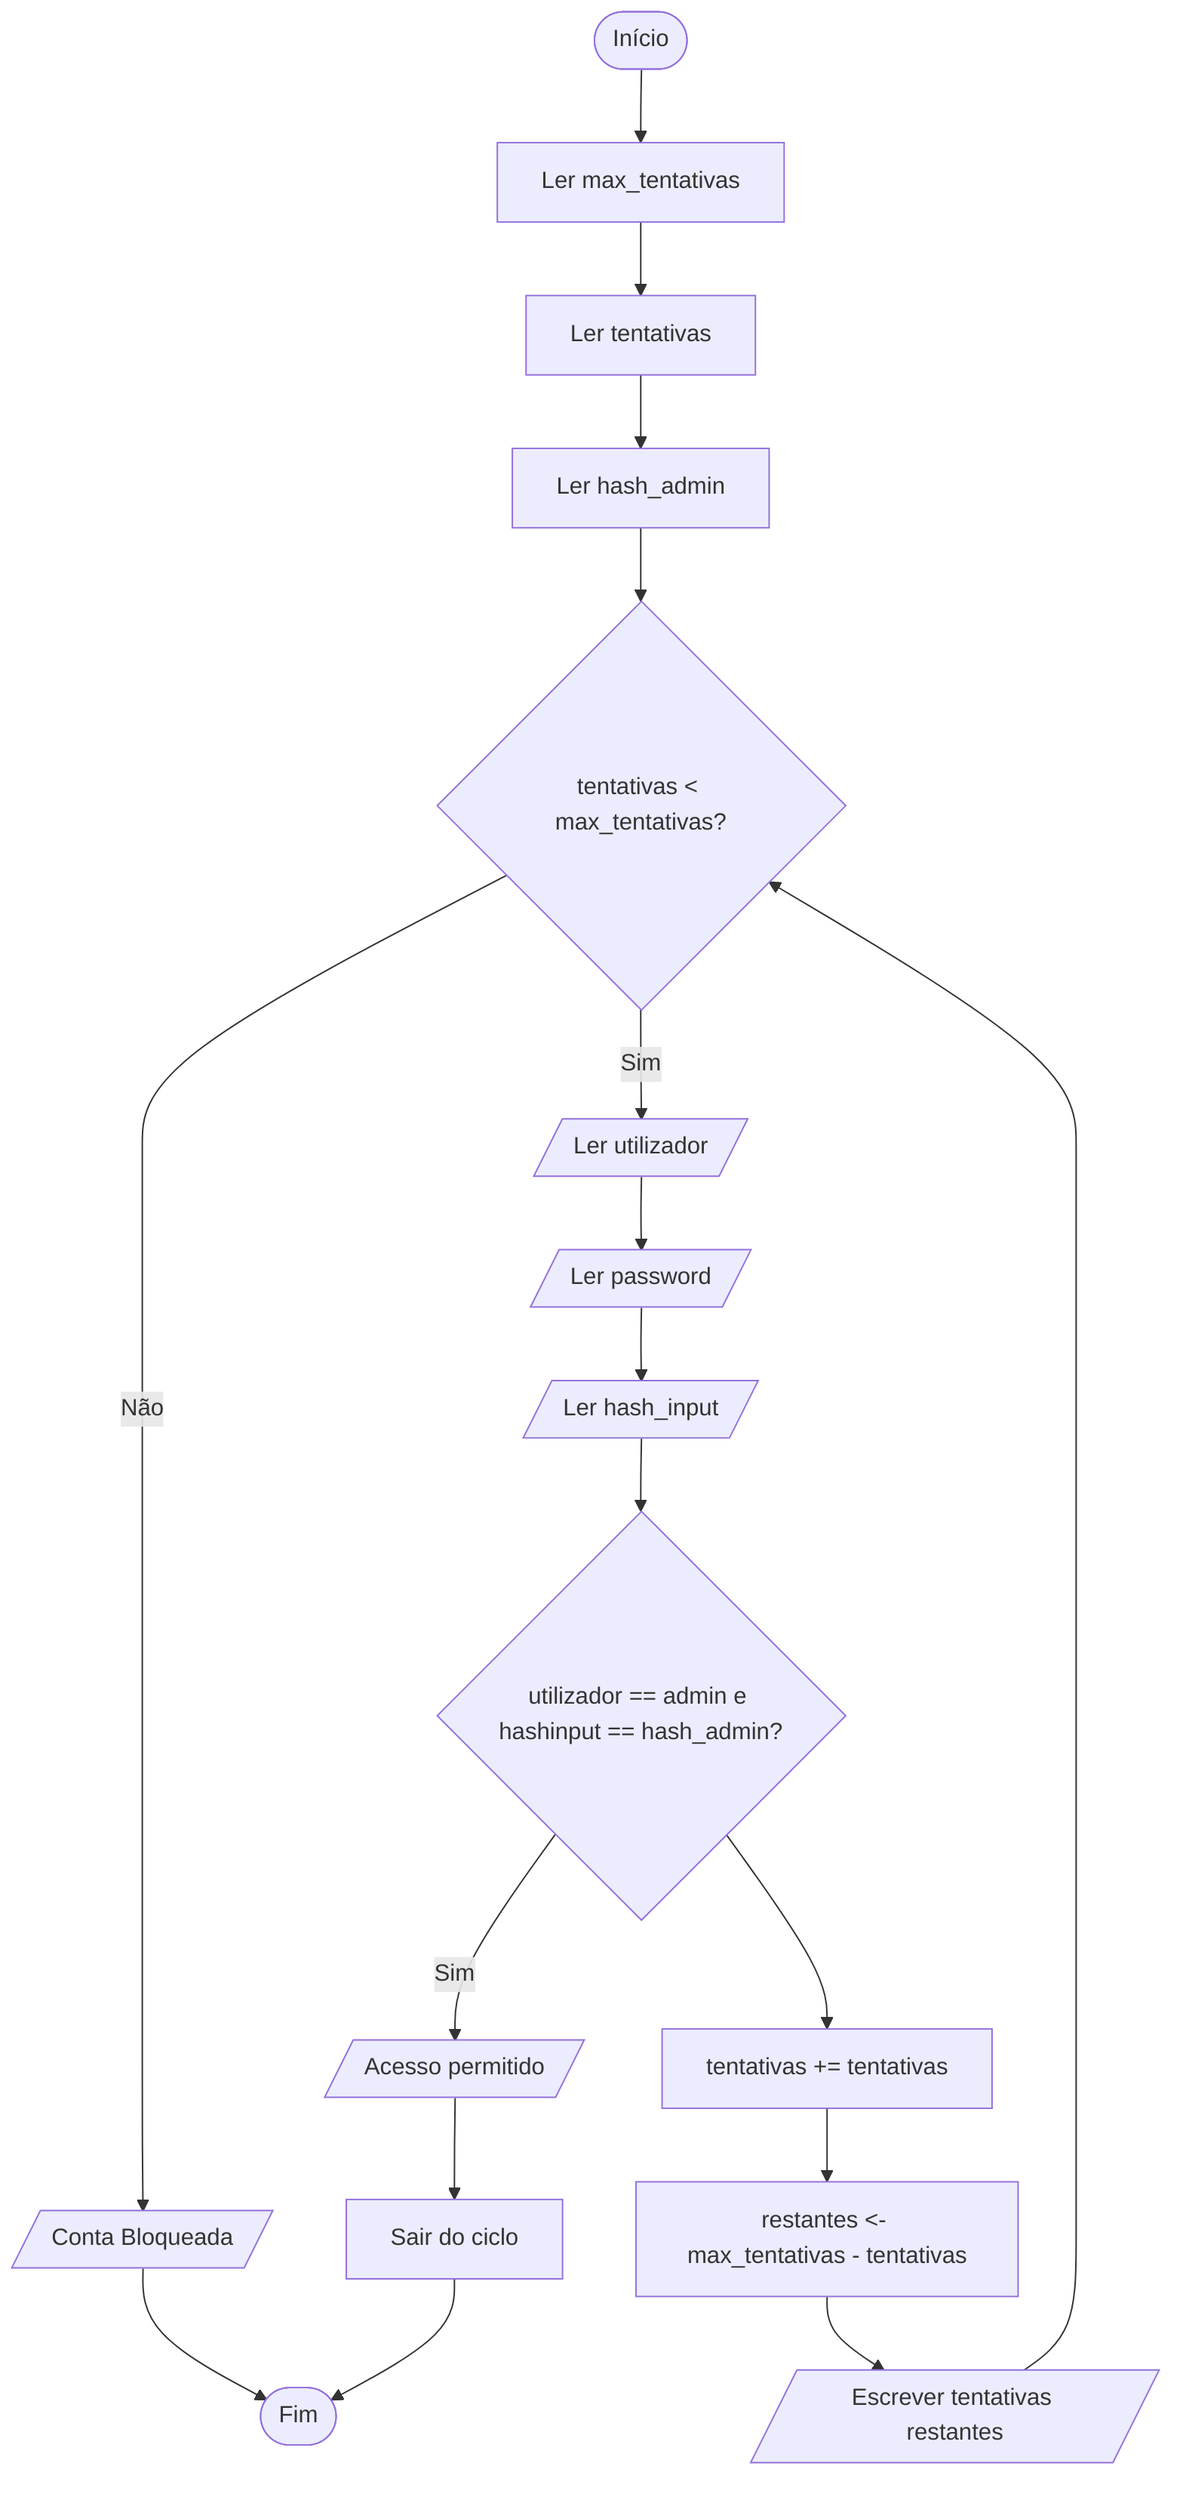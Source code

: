 flowchart TD
A([Início]) --> B[Ler max_tentativas]
B --> C[Ler tentativas]
C --> D[Ler hash_admin]

D --> E{tentativas < max_tentativas?}
E -- Sim --> F[/Ler utilizador/]
F --> G[/Ler password/]
G --> H[/Ler hash_input/]
E -- Não --> M[/Conta Bloqueada/] --> L([Fim])

H --> I{utilizador == admin e hashinput == hash_admin?}
I -- Sim --> J[/Acesso permitido/]
J --> K[Sair do ciclo] --> L([Fim])
I --> N[tentativas += tentativas]
N --> O[restantes <- max_tentativas - tentativas]
O --> P[/Escrever tentativas restantes/] --> E